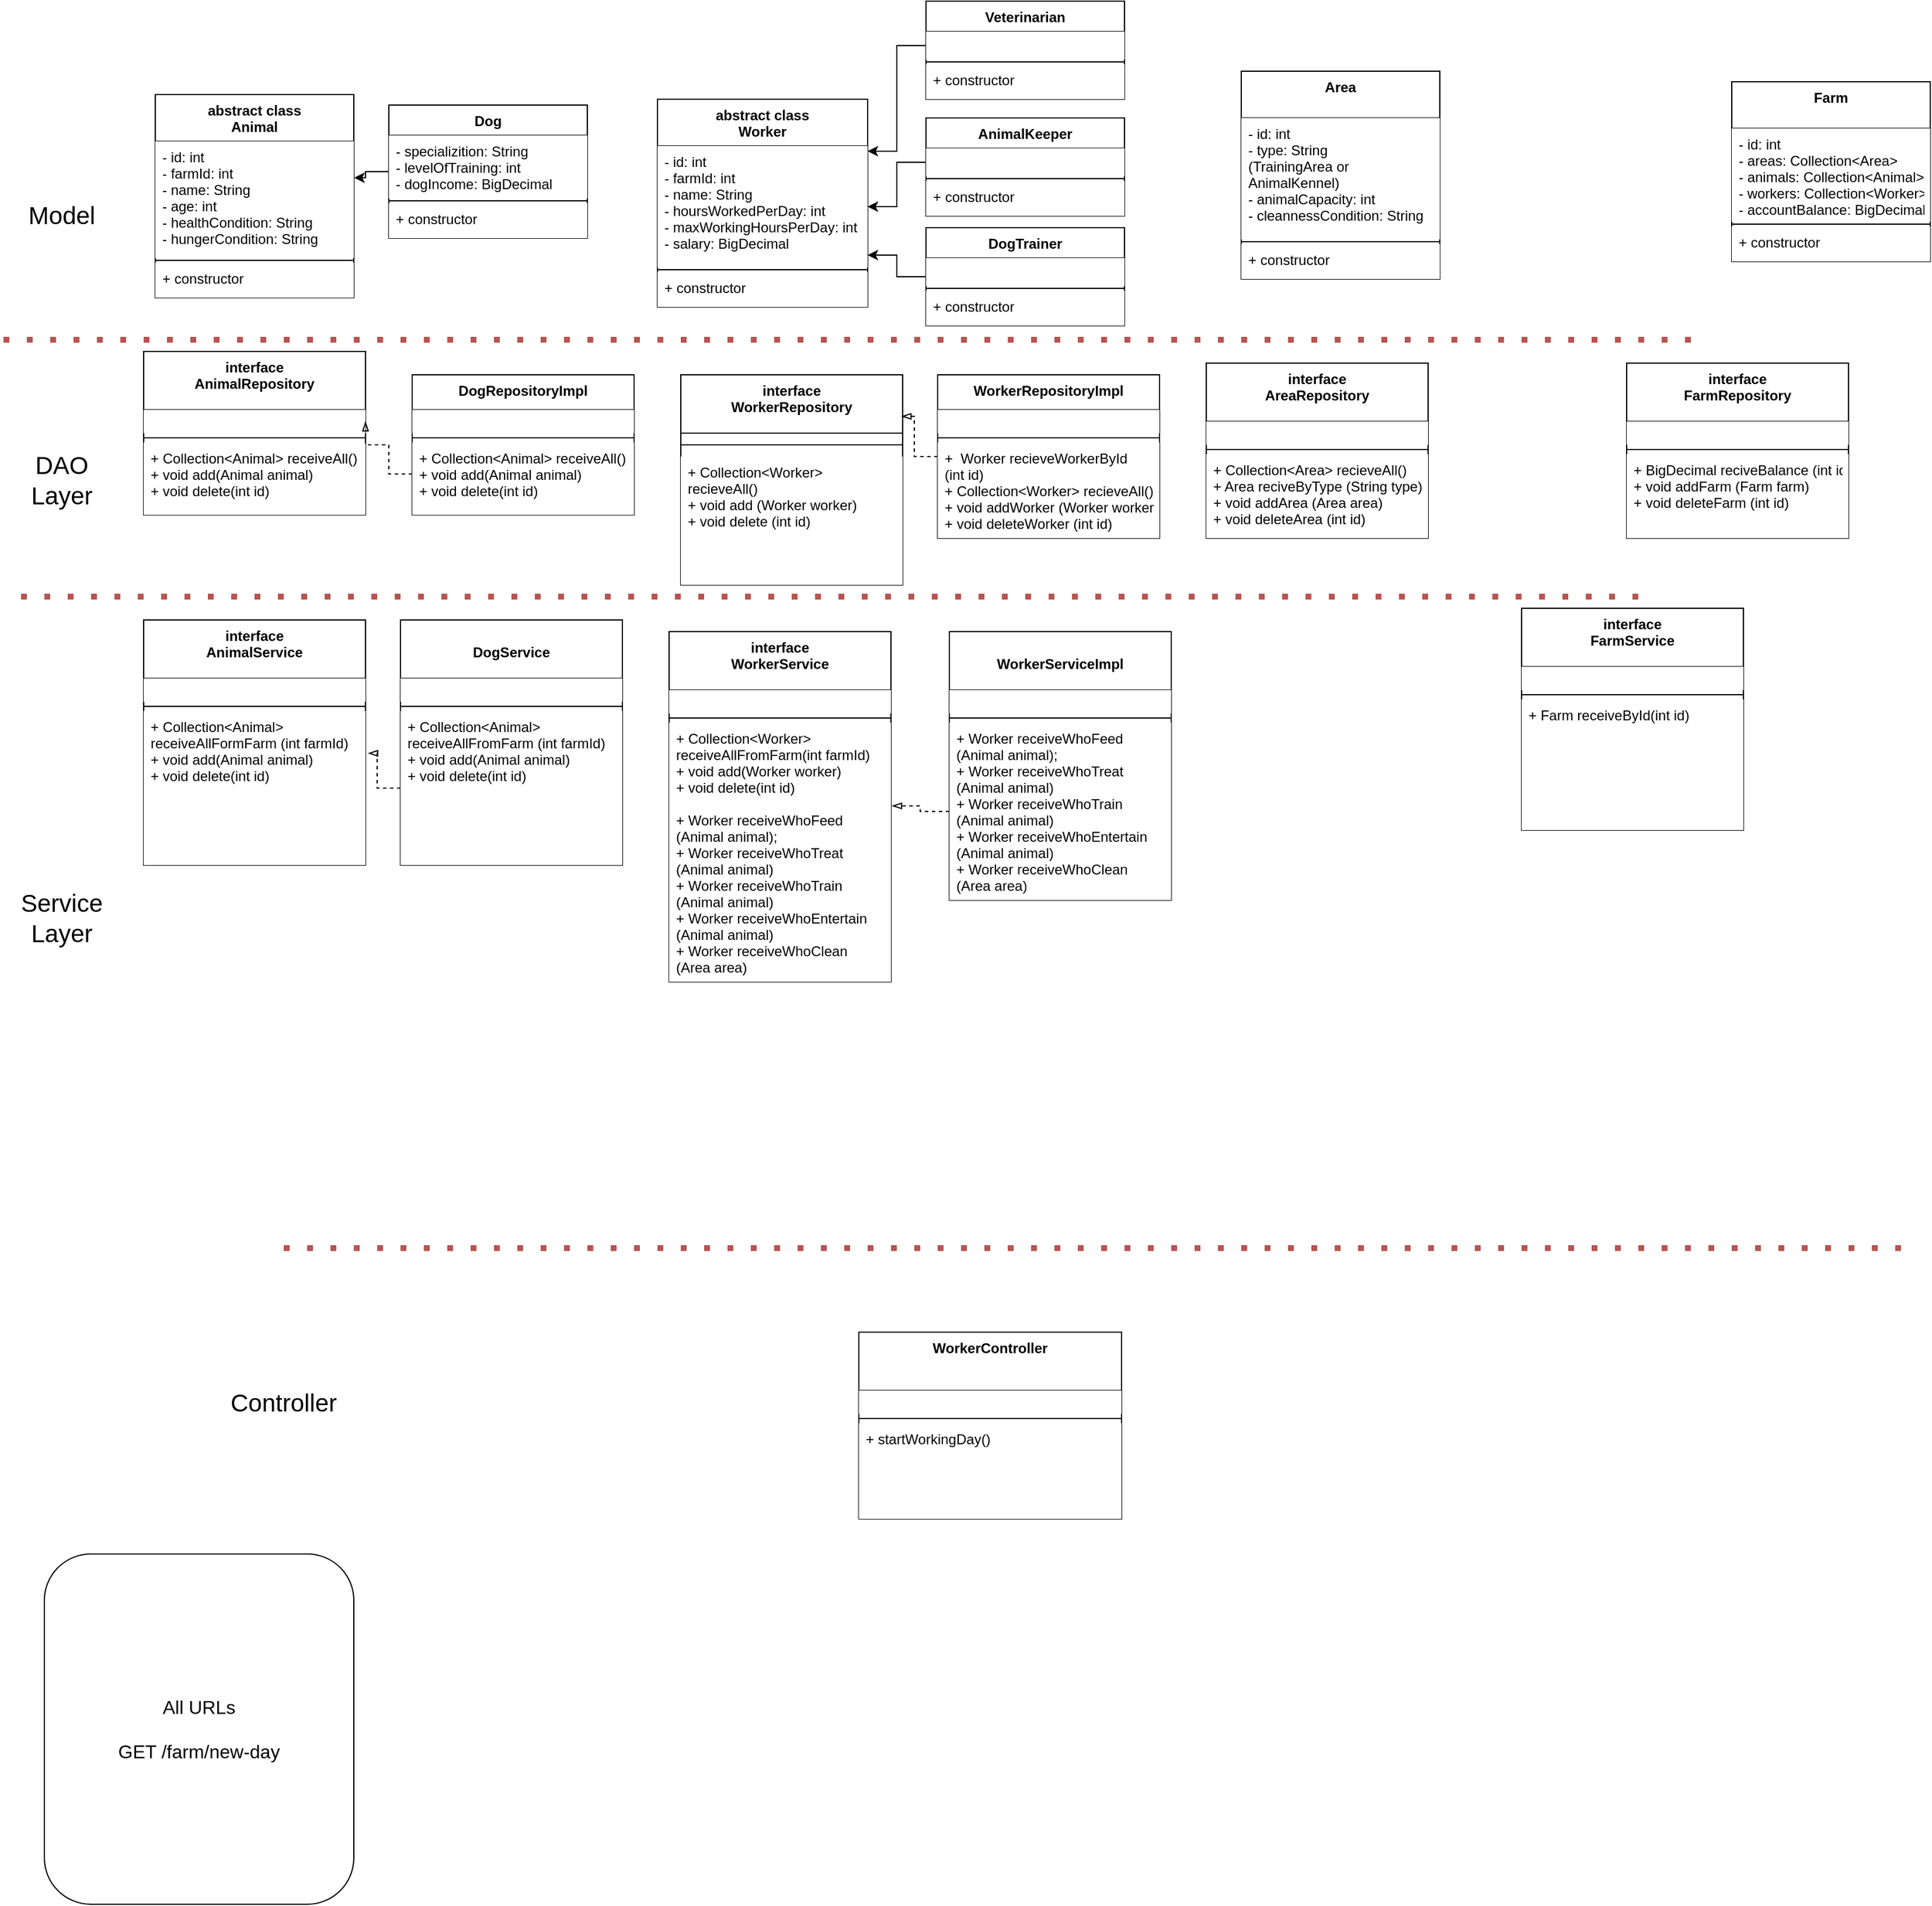 <mxfile version="14.0.1" type="github">
  <diagram id="qElNir9mSqBX0WAW5DR5" name="Page-1">
    <mxGraphModel dx="1741" dy="1557" grid="1" gridSize="10" guides="1" tooltips="1" connect="1" arrows="1" fold="1" page="1" pageScale="1" pageWidth="850" pageHeight="1100" math="0" shadow="0">
      <root>
        <mxCell id="0" />
        <mxCell id="1" parent="0" />
        <mxCell id="aLwHEmpXXD0iLYEQgi4S-109" style="edgeStyle=orthogonalEdgeStyle;rounded=0;orthogonalLoop=1;jettySize=auto;html=1;entryX=1.002;entryY=0.312;entryDx=0;entryDy=0;entryPerimeter=0;" edge="1" parent="1" source="aLwHEmpXXD0iLYEQgi4S-1" target="aLwHEmpXXD0iLYEQgi4S-30">
          <mxGeometry relative="1" as="geometry" />
        </mxCell>
        <mxCell id="aLwHEmpXXD0iLYEQgi4S-1" value="Dog" style="swimlane;fontStyle=1;align=center;verticalAlign=top;childLayout=stackLayout;horizontal=1;startSize=26;horizontalStack=0;resizeParent=1;resizeParentMax=0;resizeLast=0;collapsible=1;marginBottom=0;fillColor=#FFFFFF;" vertex="1" parent="1">
          <mxGeometry x="-510" y="-981" width="170" height="114" as="geometry" />
        </mxCell>
        <mxCell id="aLwHEmpXXD0iLYEQgi4S-2" value="- specializition: String&#xa;- levelOfTraining: int&#xa;- dogIncome: BigDecimal" style="text;strokeColor=none;align=left;verticalAlign=top;spacingLeft=4;spacingRight=4;overflow=hidden;rotatable=0;points=[[0,0.5],[1,0.5]];portConstraint=eastwest;fillColor=#ffffff;" vertex="1" parent="aLwHEmpXXD0iLYEQgi4S-1">
          <mxGeometry y="26" width="170" height="54" as="geometry" />
        </mxCell>
        <mxCell id="aLwHEmpXXD0iLYEQgi4S-3" value="" style="line;strokeWidth=1;fillColor=none;align=left;verticalAlign=middle;spacingTop=-1;spacingLeft=3;spacingRight=3;rotatable=0;labelPosition=right;points=[];portConstraint=eastwest;" vertex="1" parent="aLwHEmpXXD0iLYEQgi4S-1">
          <mxGeometry y="80" width="170" height="4" as="geometry" />
        </mxCell>
        <mxCell id="aLwHEmpXXD0iLYEQgi4S-4" value="+ constructor" style="text;strokeColor=none;align=left;verticalAlign=top;spacingLeft=4;spacingRight=4;overflow=hidden;rotatable=0;points=[[0,0.5],[1,0.5]];portConstraint=eastwest;fillColor=#ffffff;" vertex="1" parent="aLwHEmpXXD0iLYEQgi4S-1">
          <mxGeometry y="84" width="170" height="30" as="geometry" />
        </mxCell>
        <mxCell id="aLwHEmpXXD0iLYEQgi4S-5" value="AnimalKeeper" style="swimlane;fontStyle=1;align=center;verticalAlign=top;childLayout=stackLayout;horizontal=1;startSize=26;horizontalStack=0;resizeParent=1;resizeParentMax=0;resizeLast=0;collapsible=1;marginBottom=0;fillColor=#FFFFFF;" vertex="1" parent="1">
          <mxGeometry x="-50" y="-970" width="170" height="84" as="geometry" />
        </mxCell>
        <mxCell id="aLwHEmpXXD0iLYEQgi4S-6" value="" style="text;strokeColor=none;align=left;verticalAlign=top;spacingLeft=4;spacingRight=4;overflow=hidden;rotatable=0;points=[[0,0.5],[1,0.5]];portConstraint=eastwest;fillColor=#ffffff;" vertex="1" parent="aLwHEmpXXD0iLYEQgi4S-5">
          <mxGeometry y="26" width="170" height="24" as="geometry" />
        </mxCell>
        <mxCell id="aLwHEmpXXD0iLYEQgi4S-7" value="" style="line;strokeWidth=1;fillColor=none;align=left;verticalAlign=middle;spacingTop=-1;spacingLeft=3;spacingRight=3;rotatable=0;labelPosition=right;points=[];portConstraint=eastwest;" vertex="1" parent="aLwHEmpXXD0iLYEQgi4S-5">
          <mxGeometry y="50" width="170" height="4" as="geometry" />
        </mxCell>
        <mxCell id="aLwHEmpXXD0iLYEQgi4S-8" value="+ constructor" style="text;strokeColor=none;align=left;verticalAlign=top;spacingLeft=4;spacingRight=4;overflow=hidden;rotatable=0;points=[[0,0.5],[1,0.5]];portConstraint=eastwest;fillColor=#ffffff;" vertex="1" parent="aLwHEmpXXD0iLYEQgi4S-5">
          <mxGeometry y="54" width="170" height="30" as="geometry" />
        </mxCell>
        <mxCell id="aLwHEmpXXD0iLYEQgi4S-9" value="Veterinarian" style="swimlane;fontStyle=1;align=center;verticalAlign=top;childLayout=stackLayout;horizontal=1;startSize=26;horizontalStack=0;resizeParent=1;resizeParentMax=0;resizeLast=0;collapsible=1;marginBottom=0;fillColor=#FFFFFF;" vertex="1" parent="1">
          <mxGeometry x="-50" y="-1070" width="170" height="84" as="geometry" />
        </mxCell>
        <mxCell id="aLwHEmpXXD0iLYEQgi4S-10" value="" style="text;strokeColor=none;align=left;verticalAlign=top;spacingLeft=4;spacingRight=4;overflow=hidden;rotatable=0;points=[[0,0.5],[1,0.5]];portConstraint=eastwest;fillColor=#ffffff;" vertex="1" parent="aLwHEmpXXD0iLYEQgi4S-9">
          <mxGeometry y="26" width="170" height="24" as="geometry" />
        </mxCell>
        <mxCell id="aLwHEmpXXD0iLYEQgi4S-11" value="" style="line;strokeWidth=1;fillColor=none;align=left;verticalAlign=middle;spacingTop=-1;spacingLeft=3;spacingRight=3;rotatable=0;labelPosition=right;points=[];portConstraint=eastwest;" vertex="1" parent="aLwHEmpXXD0iLYEQgi4S-9">
          <mxGeometry y="50" width="170" height="4" as="geometry" />
        </mxCell>
        <mxCell id="aLwHEmpXXD0iLYEQgi4S-12" value="+ constructor" style="text;strokeColor=none;align=left;verticalAlign=top;spacingLeft=4;spacingRight=4;overflow=hidden;rotatable=0;points=[[0,0.5],[1,0.5]];portConstraint=eastwest;fillColor=#ffffff;" vertex="1" parent="aLwHEmpXXD0iLYEQgi4S-9">
          <mxGeometry y="54" width="170" height="30" as="geometry" />
        </mxCell>
        <mxCell id="aLwHEmpXXD0iLYEQgi4S-25" value="abstract class&#xa;Worker" style="swimlane;fontStyle=1;align=center;verticalAlign=top;childLayout=stackLayout;horizontal=1;startSize=40;horizontalStack=0;resizeParent=1;resizeParentMax=0;resizeLast=0;collapsible=1;marginBottom=0;fillColor=#FFFFFF;" vertex="1" parent="1">
          <mxGeometry x="-280" y="-986" width="180" height="178" as="geometry" />
        </mxCell>
        <mxCell id="aLwHEmpXXD0iLYEQgi4S-26" value="- id: int&#xa;- farmId: int&#xa;- name: String&#xa;- hoursWorkedPerDay: int&#xa;- maxWorkingHoursPerDay: int&#xa;- salary: BigDecimal" style="text;strokeColor=none;align=left;verticalAlign=top;spacingLeft=4;spacingRight=4;overflow=hidden;rotatable=0;points=[[0,0.5],[1,0.5]];portConstraint=eastwest;fillColor=#ffffff;" vertex="1" parent="aLwHEmpXXD0iLYEQgi4S-25">
          <mxGeometry y="40" width="180" height="104" as="geometry" />
        </mxCell>
        <mxCell id="aLwHEmpXXD0iLYEQgi4S-27" value="" style="line;strokeWidth=1;fillColor=none;align=left;verticalAlign=middle;spacingTop=-1;spacingLeft=3;spacingRight=3;rotatable=0;labelPosition=right;points=[];portConstraint=eastwest;" vertex="1" parent="aLwHEmpXXD0iLYEQgi4S-25">
          <mxGeometry y="144" width="180" height="4" as="geometry" />
        </mxCell>
        <mxCell id="aLwHEmpXXD0iLYEQgi4S-28" value="+ constructor" style="text;strokeColor=none;align=left;verticalAlign=top;spacingLeft=4;spacingRight=4;overflow=hidden;rotatable=0;points=[[0,0.5],[1,0.5]];portConstraint=eastwest;fillColor=#ffffff;" vertex="1" parent="aLwHEmpXXD0iLYEQgi4S-25">
          <mxGeometry y="148" width="180" height="30" as="geometry" />
        </mxCell>
        <mxCell id="aLwHEmpXXD0iLYEQgi4S-29" value="abstract class&#xa;Animal" style="swimlane;fontStyle=1;align=center;verticalAlign=top;childLayout=stackLayout;horizontal=1;startSize=40;horizontalStack=0;resizeParent=1;resizeParentMax=0;resizeLast=0;collapsible=1;marginBottom=0;fillColor=#FFFFFF;" vertex="1" parent="1">
          <mxGeometry x="-710" y="-990" width="170" height="174" as="geometry" />
        </mxCell>
        <mxCell id="aLwHEmpXXD0iLYEQgi4S-30" value="- id: int&#xa;- farmId: int&#xa;- name: String&#xa;- age: int&#xa;- healthCondition: String&#xa;- hungerCondition: String" style="text;strokeColor=none;align=left;verticalAlign=top;spacingLeft=4;spacingRight=4;overflow=hidden;rotatable=0;points=[[0,0.5],[1,0.5]];portConstraint=eastwest;fillColor=#ffffff;" vertex="1" parent="aLwHEmpXXD0iLYEQgi4S-29">
          <mxGeometry y="40" width="170" height="100" as="geometry" />
        </mxCell>
        <mxCell id="aLwHEmpXXD0iLYEQgi4S-31" value="" style="line;strokeWidth=1;fillColor=none;align=left;verticalAlign=middle;spacingTop=-1;spacingLeft=3;spacingRight=3;rotatable=0;labelPosition=right;points=[];portConstraint=eastwest;" vertex="1" parent="aLwHEmpXXD0iLYEQgi4S-29">
          <mxGeometry y="140" width="170" height="4" as="geometry" />
        </mxCell>
        <mxCell id="aLwHEmpXXD0iLYEQgi4S-32" value="+ constructor" style="text;strokeColor=none;align=left;verticalAlign=top;spacingLeft=4;spacingRight=4;overflow=hidden;rotatable=0;points=[[0,0.5],[1,0.5]];portConstraint=eastwest;fillColor=#ffffff;" vertex="1" parent="aLwHEmpXXD0iLYEQgi4S-29">
          <mxGeometry y="144" width="170" height="30" as="geometry" />
        </mxCell>
        <mxCell id="aLwHEmpXXD0iLYEQgi4S-34" value="Area" style="swimlane;fontStyle=1;align=center;verticalAlign=top;childLayout=stackLayout;horizontal=1;startSize=40;horizontalStack=0;resizeParent=1;resizeParentMax=0;resizeLast=0;collapsible=1;marginBottom=0;fillColor=#FFFFFF;" vertex="1" parent="1">
          <mxGeometry x="220" y="-1010" width="170" height="178" as="geometry" />
        </mxCell>
        <mxCell id="aLwHEmpXXD0iLYEQgi4S-35" value="- id: int&#xa;- type: String&#xa;(TrainingArea or &#xa;AnimalKennel)&#xa;- animalCapacity: int&#xa;- cleannessCondition: String&#xa;" style="text;strokeColor=none;align=left;verticalAlign=top;spacingLeft=4;spacingRight=4;overflow=hidden;rotatable=0;points=[[0,0.5],[1,0.5]];portConstraint=eastwest;fillColor=#ffffff;" vertex="1" parent="aLwHEmpXXD0iLYEQgi4S-34">
          <mxGeometry y="40" width="170" height="104" as="geometry" />
        </mxCell>
        <mxCell id="aLwHEmpXXD0iLYEQgi4S-36" value="" style="line;strokeWidth=1;fillColor=none;align=left;verticalAlign=middle;spacingTop=-1;spacingLeft=3;spacingRight=3;rotatable=0;labelPosition=right;points=[];portConstraint=eastwest;" vertex="1" parent="aLwHEmpXXD0iLYEQgi4S-34">
          <mxGeometry y="144" width="170" height="4" as="geometry" />
        </mxCell>
        <mxCell id="aLwHEmpXXD0iLYEQgi4S-37" value="+ constructor" style="text;strokeColor=none;align=left;verticalAlign=top;spacingLeft=4;spacingRight=4;overflow=hidden;rotatable=0;points=[[0,0.5],[1,0.5]];portConstraint=eastwest;fillColor=#ffffff;" vertex="1" parent="aLwHEmpXXD0iLYEQgi4S-34">
          <mxGeometry y="148" width="170" height="30" as="geometry" />
        </mxCell>
        <mxCell id="aLwHEmpXXD0iLYEQgi4S-38" value="" style="endArrow=none;dashed=1;html=1;dashPattern=1 3;strokeWidth=5;fillColor=#f8cecc;strokeColor=#b85450;" edge="1" parent="1">
          <mxGeometry width="50" height="50" relative="1" as="geometry">
            <mxPoint x="-840" y="-780" as="sourcePoint" />
            <mxPoint x="605" y="-780" as="targetPoint" />
          </mxGeometry>
        </mxCell>
        <mxCell id="aLwHEmpXXD0iLYEQgi4S-43" value="interface&#xa;AnimalRepository" style="swimlane;fontStyle=1;align=center;verticalAlign=top;childLayout=stackLayout;horizontal=1;startSize=50;horizontalStack=0;resizeParent=1;resizeParentMax=0;resizeLast=0;collapsible=1;marginBottom=0;fillColor=#FFFFFF;" vertex="1" parent="1">
          <mxGeometry x="-720" y="-770" width="190" height="140" as="geometry" />
        </mxCell>
        <mxCell id="aLwHEmpXXD0iLYEQgi4S-44" value="" style="text;strokeColor=none;align=left;verticalAlign=top;spacingLeft=4;spacingRight=4;overflow=hidden;rotatable=0;points=[[0,0.5],[1,0.5]];portConstraint=eastwest;fillColor=#ffffff;" vertex="1" parent="aLwHEmpXXD0iLYEQgi4S-43">
          <mxGeometry y="50" width="190" height="20" as="geometry" />
        </mxCell>
        <mxCell id="aLwHEmpXXD0iLYEQgi4S-45" value="" style="line;strokeWidth=1;fillColor=none;align=left;verticalAlign=middle;spacingTop=-1;spacingLeft=3;spacingRight=3;rotatable=0;labelPosition=right;points=[];portConstraint=eastwest;" vertex="1" parent="aLwHEmpXXD0iLYEQgi4S-43">
          <mxGeometry y="70" width="190" height="8" as="geometry" />
        </mxCell>
        <mxCell id="aLwHEmpXXD0iLYEQgi4S-46" value="+ Collection&lt;Animal&gt; receiveAll()&#xa;+ void add(Animal animal)&#xa;+ void delete(int id)" style="text;strokeColor=none;align=left;verticalAlign=top;spacingLeft=4;spacingRight=4;overflow=hidden;rotatable=0;points=[[0,0.5],[1,0.5]];portConstraint=eastwest;fillColor=#ffffff;" vertex="1" parent="aLwHEmpXXD0iLYEQgi4S-43">
          <mxGeometry y="78" width="190" height="62" as="geometry" />
        </mxCell>
        <mxCell id="aLwHEmpXXD0iLYEQgi4S-47" value="interface&#xa;WorkerRepository" style="swimlane;fontStyle=1;align=center;verticalAlign=top;childLayout=stackLayout;horizontal=1;startSize=50;horizontalStack=0;resizeParent=1;resizeParentMax=0;resizeLast=0;collapsible=1;marginBottom=0;fillColor=#FFFFFF;" vertex="1" parent="1">
          <mxGeometry x="-260" y="-750" width="190" height="180" as="geometry" />
        </mxCell>
        <mxCell id="aLwHEmpXXD0iLYEQgi4S-49" value="" style="line;strokeWidth=1;fillColor=none;align=left;verticalAlign=middle;spacingTop=-1;spacingLeft=3;spacingRight=3;rotatable=0;labelPosition=right;points=[];portConstraint=eastwest;" vertex="1" parent="aLwHEmpXXD0iLYEQgi4S-47">
          <mxGeometry y="50" width="190" height="20" as="geometry" />
        </mxCell>
        <mxCell id="aLwHEmpXXD0iLYEQgi4S-50" value="+ Collection&lt;Worker&gt; &#xa;recieveAll()&#xa;+ void add (Worker worker)&#xa;+ void delete (int id)" style="text;strokeColor=none;align=left;verticalAlign=top;spacingLeft=4;spacingRight=4;overflow=hidden;rotatable=0;points=[[0,0.5],[1,0.5]];portConstraint=eastwest;fillColor=#ffffff;" vertex="1" parent="aLwHEmpXXD0iLYEQgi4S-47">
          <mxGeometry y="70" width="190" height="110" as="geometry" />
        </mxCell>
        <mxCell id="aLwHEmpXXD0iLYEQgi4S-51" value="interface&#xa;AreaRepository" style="swimlane;fontStyle=1;align=center;verticalAlign=top;childLayout=stackLayout;horizontal=1;startSize=50;horizontalStack=0;resizeParent=1;resizeParentMax=0;resizeLast=0;collapsible=1;marginBottom=0;fillColor=#FFFFFF;" vertex="1" parent="1">
          <mxGeometry x="190" y="-760" width="190" height="150" as="geometry" />
        </mxCell>
        <mxCell id="aLwHEmpXXD0iLYEQgi4S-52" value="" style="text;strokeColor=none;align=left;verticalAlign=top;spacingLeft=4;spacingRight=4;overflow=hidden;rotatable=0;points=[[0,0.5],[1,0.5]];portConstraint=eastwest;fillColor=#ffffff;" vertex="1" parent="aLwHEmpXXD0iLYEQgi4S-51">
          <mxGeometry y="50" width="190" height="20" as="geometry" />
        </mxCell>
        <mxCell id="aLwHEmpXXD0iLYEQgi4S-53" value="" style="line;strokeWidth=1;fillColor=none;align=left;verticalAlign=middle;spacingTop=-1;spacingLeft=3;spacingRight=3;rotatable=0;labelPosition=right;points=[];portConstraint=eastwest;" vertex="1" parent="aLwHEmpXXD0iLYEQgi4S-51">
          <mxGeometry y="70" width="190" height="8" as="geometry" />
        </mxCell>
        <mxCell id="aLwHEmpXXD0iLYEQgi4S-54" value="+ Collection&lt;Area&gt; recieveAll()&#xa;+ Area reciveByType (String type)&#xa;+ void addArea (Area area)&#xa;+ void deleteArea (int id)" style="text;strokeColor=none;align=left;verticalAlign=top;spacingLeft=4;spacingRight=4;overflow=hidden;rotatable=0;points=[[0,0.5],[1,0.5]];portConstraint=eastwest;fillColor=#ffffff;" vertex="1" parent="aLwHEmpXXD0iLYEQgi4S-51">
          <mxGeometry y="78" width="190" height="72" as="geometry" />
        </mxCell>
        <mxCell id="aLwHEmpXXD0iLYEQgi4S-114" style="edgeStyle=orthogonalEdgeStyle;rounded=0;orthogonalLoop=1;jettySize=auto;html=1;entryX=1;entryY=0.5;entryDx=0;entryDy=0;dashed=1;endArrow=blockThin;endFill=0;" edge="1" parent="1" source="aLwHEmpXXD0iLYEQgi4S-55" target="aLwHEmpXXD0iLYEQgi4S-44">
          <mxGeometry relative="1" as="geometry">
            <Array as="points">
              <mxPoint x="-510" y="-665" />
              <mxPoint x="-510" y="-690" />
            </Array>
          </mxGeometry>
        </mxCell>
        <mxCell id="aLwHEmpXXD0iLYEQgi4S-55" value="DogRepositoryImpl" style="swimlane;fontStyle=1;align=center;verticalAlign=top;childLayout=stackLayout;horizontal=1;startSize=30;horizontalStack=0;resizeParent=1;resizeParentMax=0;resizeLast=0;collapsible=1;marginBottom=0;fillColor=#FFFFFF;" vertex="1" parent="1">
          <mxGeometry x="-490" y="-750" width="190" height="120" as="geometry" />
        </mxCell>
        <mxCell id="aLwHEmpXXD0iLYEQgi4S-56" value="" style="text;strokeColor=none;align=left;verticalAlign=top;spacingLeft=4;spacingRight=4;overflow=hidden;rotatable=0;points=[[0,0.5],[1,0.5]];portConstraint=eastwest;fillColor=#ffffff;" vertex="1" parent="aLwHEmpXXD0iLYEQgi4S-55">
          <mxGeometry y="30" width="190" height="10" as="geometry" />
        </mxCell>
        <mxCell id="aLwHEmpXXD0iLYEQgi4S-48" value="" style="text;strokeColor=none;align=left;verticalAlign=top;spacingLeft=4;spacingRight=4;overflow=hidden;rotatable=0;points=[[0,0.5],[1,0.5]];portConstraint=eastwest;fillColor=#ffffff;" vertex="1" parent="aLwHEmpXXD0iLYEQgi4S-55">
          <mxGeometry y="40" width="190" height="10" as="geometry" />
        </mxCell>
        <mxCell id="aLwHEmpXXD0iLYEQgi4S-57" value="" style="line;strokeWidth=1;fillColor=none;align=left;verticalAlign=middle;spacingTop=-1;spacingLeft=3;spacingRight=3;rotatable=0;labelPosition=right;points=[];portConstraint=eastwest;" vertex="1" parent="aLwHEmpXXD0iLYEQgi4S-55">
          <mxGeometry y="50" width="190" height="8" as="geometry" />
        </mxCell>
        <mxCell id="aLwHEmpXXD0iLYEQgi4S-58" value="+ Collection&lt;Animal&gt; receiveAll()&#xa;+ void add(Animal animal)&#xa;+ void delete(int id)" style="text;strokeColor=none;align=left;verticalAlign=top;spacingLeft=4;spacingRight=4;overflow=hidden;rotatable=0;points=[[0,0.5],[1,0.5]];portConstraint=eastwest;fillColor=#ffffff;" vertex="1" parent="aLwHEmpXXD0iLYEQgi4S-55">
          <mxGeometry y="58" width="190" height="62" as="geometry" />
        </mxCell>
        <mxCell id="aLwHEmpXXD0iLYEQgi4S-59" value="" style="endArrow=none;dashed=1;html=1;dashPattern=1 3;strokeWidth=5;fillColor=#f8cecc;strokeColor=#b85450;" edge="1" parent="1">
          <mxGeometry width="50" height="50" relative="1" as="geometry">
            <mxPoint x="-825.0" y="-560" as="sourcePoint" />
            <mxPoint x="575" y="-560" as="targetPoint" />
          </mxGeometry>
        </mxCell>
        <mxCell id="aLwHEmpXXD0iLYEQgi4S-60" value="&lt;span style=&quot;font-size: 21px&quot;&gt;Model&lt;/span&gt;" style="text;html=1;strokeColor=none;fillColor=none;align=center;verticalAlign=middle;whiteSpace=wrap;rounded=0;strokeWidth=1;" vertex="1" parent="1">
          <mxGeometry x="-840" y="-927" width="100" height="80" as="geometry" />
        </mxCell>
        <mxCell id="aLwHEmpXXD0iLYEQgi4S-61" value="&lt;font style=&quot;font-size: 21px&quot;&gt;DAO Layer&lt;/font&gt;" style="text;html=1;strokeColor=none;fillColor=none;align=center;verticalAlign=middle;whiteSpace=wrap;rounded=0;strokeWidth=1;" vertex="1" parent="1">
          <mxGeometry x="-840" y="-700" width="100" height="80" as="geometry" />
        </mxCell>
        <mxCell id="aLwHEmpXXD0iLYEQgi4S-62" value="&lt;font style=&quot;font-size: 21px&quot;&gt;Service Layer&lt;/font&gt;" style="text;html=1;strokeColor=none;fillColor=none;align=center;verticalAlign=middle;whiteSpace=wrap;rounded=0;strokeWidth=1;" vertex="1" parent="1">
          <mxGeometry x="-840" y="-325" width="100" height="80" as="geometry" />
        </mxCell>
        <mxCell id="aLwHEmpXXD0iLYEQgi4S-75" value="interface&#xa;WorkerService" style="swimlane;fontStyle=1;align=center;verticalAlign=top;childLayout=stackLayout;horizontal=1;startSize=50;horizontalStack=0;resizeParent=1;resizeParentMax=0;resizeLast=0;collapsible=1;marginBottom=0;fillColor=#FFFFFF;" vertex="1" parent="1">
          <mxGeometry x="-270" y="-530" width="190" height="300" as="geometry" />
        </mxCell>
        <mxCell id="aLwHEmpXXD0iLYEQgi4S-76" value="" style="text;strokeColor=none;align=left;verticalAlign=top;spacingLeft=4;spacingRight=4;overflow=hidden;rotatable=0;points=[[0,0.5],[1,0.5]];portConstraint=eastwest;fillColor=#ffffff;" vertex="1" parent="aLwHEmpXXD0iLYEQgi4S-75">
          <mxGeometry y="50" width="190" height="20" as="geometry" />
        </mxCell>
        <mxCell id="aLwHEmpXXD0iLYEQgi4S-77" value="" style="line;strokeWidth=1;fillColor=none;align=left;verticalAlign=middle;spacingTop=-1;spacingLeft=3;spacingRight=3;rotatable=0;labelPosition=right;points=[];portConstraint=eastwest;" vertex="1" parent="aLwHEmpXXD0iLYEQgi4S-75">
          <mxGeometry y="70" width="190" height="8" as="geometry" />
        </mxCell>
        <mxCell id="aLwHEmpXXD0iLYEQgi4S-78" value="+ Collection&lt;Worker&gt; &#xa;receiveAllFromFarm(int farmId)&#xa;+ void add(Worker worker)&#xa;+ void delete(int id)&#xa;&#xa;+ Worker receiveWhoFeed&#xa;(Animal animal);&#xa;+ Worker receiveWhoTreat &#xa;(Animal animal)&#xa;+ Worker receiveWhoTrain&#xa;(Animal animal)&#xa;+ Worker receiveWhoEntertain &#xa;(Animal animal)&#xa;+ Worker receiveWhoClean&#xa;(Area area)&#xa;" style="text;strokeColor=none;align=left;verticalAlign=top;spacingLeft=4;spacingRight=4;overflow=hidden;rotatable=0;points=[[0,0.5],[1,0.5]];portConstraint=eastwest;fillColor=#ffffff;" vertex="1" parent="aLwHEmpXXD0iLYEQgi4S-75">
          <mxGeometry y="78" width="190" height="222" as="geometry" />
        </mxCell>
        <mxCell id="aLwHEmpXXD0iLYEQgi4S-113" style="edgeStyle=orthogonalEdgeStyle;rounded=0;orthogonalLoop=1;jettySize=auto;html=1;exitX=0;exitY=0.5;exitDx=0;exitDy=0;entryX=1;entryY=0.75;entryDx=0;entryDy=0;" edge="1" parent="1" source="aLwHEmpXXD0iLYEQgi4S-83" target="aLwHEmpXXD0iLYEQgi4S-25">
          <mxGeometry relative="1" as="geometry" />
        </mxCell>
        <mxCell id="aLwHEmpXXD0iLYEQgi4S-83" value="DogTrainer" style="swimlane;fontStyle=1;align=center;verticalAlign=top;childLayout=stackLayout;horizontal=1;startSize=26;horizontalStack=0;resizeParent=1;resizeParentMax=0;resizeLast=0;collapsible=1;marginBottom=0;fillColor=#FFFFFF;" vertex="1" parent="1">
          <mxGeometry x="-50" y="-876" width="170" height="84" as="geometry" />
        </mxCell>
        <mxCell id="aLwHEmpXXD0iLYEQgi4S-84" value="" style="text;strokeColor=none;align=left;verticalAlign=top;spacingLeft=4;spacingRight=4;overflow=hidden;rotatable=0;points=[[0,0.5],[1,0.5]];portConstraint=eastwest;fillColor=#ffffff;" vertex="1" parent="aLwHEmpXXD0iLYEQgi4S-83">
          <mxGeometry y="26" width="170" height="24" as="geometry" />
        </mxCell>
        <mxCell id="aLwHEmpXXD0iLYEQgi4S-85" value="" style="line;strokeWidth=1;fillColor=none;align=left;verticalAlign=middle;spacingTop=-1;spacingLeft=3;spacingRight=3;rotatable=0;labelPosition=right;points=[];portConstraint=eastwest;" vertex="1" parent="aLwHEmpXXD0iLYEQgi4S-83">
          <mxGeometry y="50" width="170" height="4" as="geometry" />
        </mxCell>
        <mxCell id="aLwHEmpXXD0iLYEQgi4S-86" value="+ constructor" style="text;strokeColor=none;align=left;verticalAlign=top;spacingLeft=4;spacingRight=4;overflow=hidden;rotatable=0;points=[[0,0.5],[1,0.5]];portConstraint=eastwest;fillColor=#ffffff;" vertex="1" parent="aLwHEmpXXD0iLYEQgi4S-83">
          <mxGeometry y="54" width="170" height="30" as="geometry" />
        </mxCell>
        <mxCell id="aLwHEmpXXD0iLYEQgi4S-116" style="edgeStyle=orthogonalEdgeStyle;rounded=0;orthogonalLoop=1;jettySize=auto;html=1;exitX=0;exitY=0.5;exitDx=0;exitDy=0;entryX=0.995;entryY=0.198;entryDx=0;entryDy=0;entryPerimeter=0;dashed=1;endArrow=blockThin;endFill=0;" edge="1" parent="1" source="aLwHEmpXXD0iLYEQgi4S-99" target="aLwHEmpXXD0iLYEQgi4S-47">
          <mxGeometry relative="1" as="geometry" />
        </mxCell>
        <mxCell id="aLwHEmpXXD0iLYEQgi4S-99" value="WorkerRepositoryImpl" style="swimlane;fontStyle=1;align=center;verticalAlign=top;childLayout=stackLayout;horizontal=1;startSize=30;horizontalStack=0;resizeParent=1;resizeParentMax=0;resizeLast=0;collapsible=1;marginBottom=0;fillColor=#FFFFFF;" vertex="1" parent="1">
          <mxGeometry x="-40" y="-750" width="190" height="140" as="geometry" />
        </mxCell>
        <mxCell id="aLwHEmpXXD0iLYEQgi4S-100" value="" style="text;strokeColor=none;align=left;verticalAlign=top;spacingLeft=4;spacingRight=4;overflow=hidden;rotatable=0;points=[[0,0.5],[1,0.5]];portConstraint=eastwest;fillColor=#ffffff;" vertex="1" parent="aLwHEmpXXD0iLYEQgi4S-99">
          <mxGeometry y="30" width="190" height="20" as="geometry" />
        </mxCell>
        <mxCell id="aLwHEmpXXD0iLYEQgi4S-101" value="" style="line;strokeWidth=1;fillColor=none;align=left;verticalAlign=middle;spacingTop=-1;spacingLeft=3;spacingRight=3;rotatable=0;labelPosition=right;points=[];portConstraint=eastwest;" vertex="1" parent="aLwHEmpXXD0iLYEQgi4S-99">
          <mxGeometry y="50" width="190" height="8" as="geometry" />
        </mxCell>
        <mxCell id="aLwHEmpXXD0iLYEQgi4S-102" value="+  Worker recieveWorkerById &#xa;(int id)&#xa;+ Collection&lt;Worker&gt; recieveAll()&#xa;+ void addWorker (Worker worker)&#xa;+ void deleteWorker (int id)" style="text;strokeColor=none;align=left;verticalAlign=top;spacingLeft=4;spacingRight=4;overflow=hidden;rotatable=0;points=[[0,0.5],[1,0.5]];portConstraint=eastwest;fillColor=#ffffff;" vertex="1" parent="aLwHEmpXXD0iLYEQgi4S-99">
          <mxGeometry y="58" width="190" height="82" as="geometry" />
        </mxCell>
        <mxCell id="aLwHEmpXXD0iLYEQgi4S-111" style="edgeStyle=orthogonalEdgeStyle;rounded=0;orthogonalLoop=1;jettySize=auto;html=1;entryX=1;entryY=0.25;entryDx=0;entryDy=0;" edge="1" parent="1" source="aLwHEmpXXD0iLYEQgi4S-10" target="aLwHEmpXXD0iLYEQgi4S-25">
          <mxGeometry relative="1" as="geometry" />
        </mxCell>
        <mxCell id="aLwHEmpXXD0iLYEQgi4S-112" style="edgeStyle=orthogonalEdgeStyle;rounded=0;orthogonalLoop=1;jettySize=auto;html=1;exitX=0;exitY=0.5;exitDx=0;exitDy=0;entryX=1;entryY=0.5;entryDx=0;entryDy=0;" edge="1" parent="1" source="aLwHEmpXXD0iLYEQgi4S-6" target="aLwHEmpXXD0iLYEQgi4S-26">
          <mxGeometry relative="1" as="geometry" />
        </mxCell>
        <mxCell id="aLwHEmpXXD0iLYEQgi4S-124" value="WorkerController" style="swimlane;fontStyle=1;align=center;verticalAlign=top;childLayout=stackLayout;horizontal=1;startSize=50;horizontalStack=0;resizeParent=1;resizeParentMax=0;resizeLast=0;collapsible=1;marginBottom=0;fillColor=#FFFFFF;" vertex="1" parent="1">
          <mxGeometry x="-107.5" y="70" width="225" height="160" as="geometry" />
        </mxCell>
        <mxCell id="aLwHEmpXXD0iLYEQgi4S-125" value="" style="text;strokeColor=none;align=left;verticalAlign=top;spacingLeft=4;spacingRight=4;overflow=hidden;rotatable=0;points=[[0,0.5],[1,0.5]];portConstraint=eastwest;fillColor=#ffffff;" vertex="1" parent="aLwHEmpXXD0iLYEQgi4S-124">
          <mxGeometry y="50" width="225" height="20" as="geometry" />
        </mxCell>
        <mxCell id="aLwHEmpXXD0iLYEQgi4S-126" value="" style="line;strokeWidth=1;fillColor=none;align=left;verticalAlign=middle;spacingTop=-1;spacingLeft=3;spacingRight=3;rotatable=0;labelPosition=right;points=[];portConstraint=eastwest;" vertex="1" parent="aLwHEmpXXD0iLYEQgi4S-124">
          <mxGeometry y="70" width="225" height="8" as="geometry" />
        </mxCell>
        <mxCell id="aLwHEmpXXD0iLYEQgi4S-127" value="+ startWorkingDay()" style="text;strokeColor=none;align=left;verticalAlign=top;spacingLeft=4;spacingRight=4;overflow=hidden;rotatable=0;points=[[0,0.5],[1,0.5]];portConstraint=eastwest;fillColor=#ffffff;" vertex="1" parent="aLwHEmpXXD0iLYEQgi4S-124">
          <mxGeometry y="78" width="225" height="82" as="geometry" />
        </mxCell>
        <mxCell id="aLwHEmpXXD0iLYEQgi4S-128" value="" style="endArrow=none;dashed=1;html=1;dashPattern=1 3;strokeWidth=5;fillColor=#f8cecc;strokeColor=#b85450;" edge="1" parent="1">
          <mxGeometry width="50" height="50" relative="1" as="geometry">
            <mxPoint x="-600" y="-2" as="sourcePoint" />
            <mxPoint x="800" y="-2" as="targetPoint" />
          </mxGeometry>
        </mxCell>
        <mxCell id="aLwHEmpXXD0iLYEQgi4S-129" value="&lt;span style=&quot;font-size: 21px&quot;&gt;Controller&lt;/span&gt;" style="text;html=1;strokeColor=none;fillColor=none;align=center;verticalAlign=middle;whiteSpace=wrap;rounded=0;strokeWidth=1;" vertex="1" parent="1">
          <mxGeometry x="-650" y="90" width="100" height="80" as="geometry" />
        </mxCell>
        <mxCell id="aLwHEmpXXD0iLYEQgi4S-130" value="Farm" style="swimlane;fontStyle=1;align=center;verticalAlign=top;childLayout=stackLayout;horizontal=1;startSize=40;horizontalStack=0;resizeParent=1;resizeParentMax=0;resizeLast=0;collapsible=1;marginBottom=0;fillColor=#FFFFFF;" vertex="1" parent="1">
          <mxGeometry x="640" y="-1001" width="170" height="154" as="geometry" />
        </mxCell>
        <mxCell id="aLwHEmpXXD0iLYEQgi4S-131" value="- id: int&#xa;- areas: Collection&lt;Area&gt;&#xa;- animals: Collection&lt;Animal&gt;&#xa;- workers: Collection&lt;Worker&gt;&#xa;- accountBalance: BigDecimal" style="text;strokeColor=none;align=left;verticalAlign=top;spacingLeft=4;spacingRight=4;overflow=hidden;rotatable=0;points=[[0,0.5],[1,0.5]];portConstraint=eastwest;fillColor=#ffffff;" vertex="1" parent="aLwHEmpXXD0iLYEQgi4S-130">
          <mxGeometry y="40" width="170" height="80" as="geometry" />
        </mxCell>
        <mxCell id="aLwHEmpXXD0iLYEQgi4S-132" value="" style="line;strokeWidth=1;fillColor=none;align=left;verticalAlign=middle;spacingTop=-1;spacingLeft=3;spacingRight=3;rotatable=0;labelPosition=right;points=[];portConstraint=eastwest;" vertex="1" parent="aLwHEmpXXD0iLYEQgi4S-130">
          <mxGeometry y="120" width="170" height="4" as="geometry" />
        </mxCell>
        <mxCell id="aLwHEmpXXD0iLYEQgi4S-133" value="+ constructor" style="text;strokeColor=none;align=left;verticalAlign=top;spacingLeft=4;spacingRight=4;overflow=hidden;rotatable=0;points=[[0,0.5],[1,0.5]];portConstraint=eastwest;fillColor=#ffffff;" vertex="1" parent="aLwHEmpXXD0iLYEQgi4S-130">
          <mxGeometry y="124" width="170" height="30" as="geometry" />
        </mxCell>
        <mxCell id="aLwHEmpXXD0iLYEQgi4S-192" value="interface&#xa;FarmRepository" style="swimlane;fontStyle=1;align=center;verticalAlign=top;childLayout=stackLayout;horizontal=1;startSize=50;horizontalStack=0;resizeParent=1;resizeParentMax=0;resizeLast=0;collapsible=1;marginBottom=0;fillColor=#FFFFFF;" vertex="1" parent="1">
          <mxGeometry x="550" y="-760" width="190" height="150" as="geometry" />
        </mxCell>
        <mxCell id="aLwHEmpXXD0iLYEQgi4S-193" value="" style="text;strokeColor=none;align=left;verticalAlign=top;spacingLeft=4;spacingRight=4;overflow=hidden;rotatable=0;points=[[0,0.5],[1,0.5]];portConstraint=eastwest;fillColor=#ffffff;" vertex="1" parent="aLwHEmpXXD0iLYEQgi4S-192">
          <mxGeometry y="50" width="190" height="20" as="geometry" />
        </mxCell>
        <mxCell id="aLwHEmpXXD0iLYEQgi4S-194" value="" style="line;strokeWidth=1;fillColor=none;align=left;verticalAlign=middle;spacingTop=-1;spacingLeft=3;spacingRight=3;rotatable=0;labelPosition=right;points=[];portConstraint=eastwest;" vertex="1" parent="aLwHEmpXXD0iLYEQgi4S-192">
          <mxGeometry y="70" width="190" height="8" as="geometry" />
        </mxCell>
        <mxCell id="aLwHEmpXXD0iLYEQgi4S-195" value="+ BigDecimal reciveBalance (int id)&#xa;+ void addFarm (Farm farm)&#xa;+ void deleteFarm (int id)" style="text;strokeColor=none;align=left;verticalAlign=top;spacingLeft=4;spacingRight=4;overflow=hidden;rotatable=0;points=[[0,0.5],[1,0.5]];portConstraint=eastwest;fillColor=#ffffff;" vertex="1" parent="aLwHEmpXXD0iLYEQgi4S-192">
          <mxGeometry y="78" width="190" height="72" as="geometry" />
        </mxCell>
        <mxCell id="aLwHEmpXXD0iLYEQgi4S-196" value="interface&#xa;FarmService" style="swimlane;fontStyle=1;align=center;verticalAlign=top;childLayout=stackLayout;horizontal=1;startSize=50;horizontalStack=0;resizeParent=1;resizeParentMax=0;resizeLast=0;collapsible=1;marginBottom=0;fillColor=#FFFFFF;" vertex="1" parent="1">
          <mxGeometry x="460" y="-550" width="190" height="190" as="geometry" />
        </mxCell>
        <mxCell id="aLwHEmpXXD0iLYEQgi4S-197" value="" style="text;strokeColor=none;align=left;verticalAlign=top;spacingLeft=4;spacingRight=4;overflow=hidden;rotatable=0;points=[[0,0.5],[1,0.5]];portConstraint=eastwest;fillColor=#ffffff;" vertex="1" parent="aLwHEmpXXD0iLYEQgi4S-196">
          <mxGeometry y="50" width="190" height="20" as="geometry" />
        </mxCell>
        <mxCell id="aLwHEmpXXD0iLYEQgi4S-198" value="" style="line;strokeWidth=1;fillColor=none;align=left;verticalAlign=middle;spacingTop=-1;spacingLeft=3;spacingRight=3;rotatable=0;labelPosition=right;points=[];portConstraint=eastwest;" vertex="1" parent="aLwHEmpXXD0iLYEQgi4S-196">
          <mxGeometry y="70" width="190" height="8" as="geometry" />
        </mxCell>
        <mxCell id="aLwHEmpXXD0iLYEQgi4S-199" value="+ Farm receiveById(int id)" style="text;strokeColor=none;align=left;verticalAlign=top;spacingLeft=4;spacingRight=4;overflow=hidden;rotatable=0;points=[[0,0.5],[1,0.5]];portConstraint=eastwest;fillColor=#ffffff;" vertex="1" parent="aLwHEmpXXD0iLYEQgi4S-196">
          <mxGeometry y="78" width="190" height="112" as="geometry" />
        </mxCell>
        <mxCell id="aLwHEmpXXD0iLYEQgi4S-200" value="interface&#xa;AnimalService" style="swimlane;fontStyle=1;align=center;verticalAlign=top;childLayout=stackLayout;horizontal=1;startSize=50;horizontalStack=0;resizeParent=1;resizeParentMax=0;resizeLast=0;collapsible=1;marginBottom=0;fillColor=#FFFFFF;" vertex="1" parent="1">
          <mxGeometry x="-720" y="-540" width="190" height="210" as="geometry" />
        </mxCell>
        <mxCell id="aLwHEmpXXD0iLYEQgi4S-201" value="" style="text;strokeColor=none;align=left;verticalAlign=top;spacingLeft=4;spacingRight=4;overflow=hidden;rotatable=0;points=[[0,0.5],[1,0.5]];portConstraint=eastwest;fillColor=#ffffff;" vertex="1" parent="aLwHEmpXXD0iLYEQgi4S-200">
          <mxGeometry y="50" width="190" height="20" as="geometry" />
        </mxCell>
        <mxCell id="aLwHEmpXXD0iLYEQgi4S-202" value="" style="line;strokeWidth=1;fillColor=none;align=left;verticalAlign=middle;spacingTop=-1;spacingLeft=3;spacingRight=3;rotatable=0;labelPosition=right;points=[];portConstraint=eastwest;" vertex="1" parent="aLwHEmpXXD0iLYEQgi4S-200">
          <mxGeometry y="70" width="190" height="8" as="geometry" />
        </mxCell>
        <mxCell id="aLwHEmpXXD0iLYEQgi4S-203" value="+ Collection&lt;Animal&gt; &#xa;receiveAllFormFarm (int farmId)&#xa;+ void add(Animal animal)&#xa;+ void delete(int id)" style="text;strokeColor=none;align=left;verticalAlign=top;spacingLeft=4;spacingRight=4;overflow=hidden;rotatable=0;points=[[0,0.5],[1,0.5]];portConstraint=eastwest;fillColor=#ffffff;" vertex="1" parent="aLwHEmpXXD0iLYEQgi4S-200">
          <mxGeometry y="78" width="190" height="132" as="geometry" />
        </mxCell>
        <mxCell id="aLwHEmpXXD0iLYEQgi4S-204" value="&lt;font style=&quot;font-size: 16px&quot;&gt;All URLs&lt;br&gt;&lt;br&gt;GET /farm/new-day&lt;br&gt;&lt;/font&gt;" style="rounded=1;whiteSpace=wrap;html=1;fillColor=#ffffff;" vertex="1" parent="1">
          <mxGeometry x="-805" y="260" width="265" height="300" as="geometry" />
        </mxCell>
        <mxCell id="aLwHEmpXXD0iLYEQgi4S-205" value="&#xa;DogService" style="swimlane;fontStyle=1;align=center;verticalAlign=top;childLayout=stackLayout;horizontal=1;startSize=50;horizontalStack=0;resizeParent=1;resizeParentMax=0;resizeLast=0;collapsible=1;marginBottom=0;fillColor=#FFFFFF;" vertex="1" parent="1">
          <mxGeometry x="-500" y="-540" width="190" height="210" as="geometry" />
        </mxCell>
        <mxCell id="aLwHEmpXXD0iLYEQgi4S-206" value="" style="text;strokeColor=none;align=left;verticalAlign=top;spacingLeft=4;spacingRight=4;overflow=hidden;rotatable=0;points=[[0,0.5],[1,0.5]];portConstraint=eastwest;fillColor=#ffffff;" vertex="1" parent="aLwHEmpXXD0iLYEQgi4S-205">
          <mxGeometry y="50" width="190" height="20" as="geometry" />
        </mxCell>
        <mxCell id="aLwHEmpXXD0iLYEQgi4S-207" value="" style="line;strokeWidth=1;fillColor=none;align=left;verticalAlign=middle;spacingTop=-1;spacingLeft=3;spacingRight=3;rotatable=0;labelPosition=right;points=[];portConstraint=eastwest;" vertex="1" parent="aLwHEmpXXD0iLYEQgi4S-205">
          <mxGeometry y="70" width="190" height="8" as="geometry" />
        </mxCell>
        <mxCell id="aLwHEmpXXD0iLYEQgi4S-208" value="+ Collection&lt;Animal&gt; &#xa;receiveAllFromFarm (int farmId)&#xa;+ void add(Animal animal)&#xa;+ void delete(int id)" style="text;strokeColor=none;align=left;verticalAlign=top;spacingLeft=4;spacingRight=4;overflow=hidden;rotatable=0;points=[[0,0.5],[1,0.5]];portConstraint=eastwest;fillColor=#ffffff;" vertex="1" parent="aLwHEmpXXD0iLYEQgi4S-205">
          <mxGeometry y="78" width="190" height="132" as="geometry" />
        </mxCell>
        <mxCell id="aLwHEmpXXD0iLYEQgi4S-209" style="edgeStyle=orthogonalEdgeStyle;rounded=0;orthogonalLoop=1;jettySize=auto;html=1;entryX=1.012;entryY=0.274;entryDx=0;entryDy=0;entryPerimeter=0;endArrow=blockThin;endFill=0;dashed=1;" edge="1" parent="1" source="aLwHEmpXXD0iLYEQgi4S-208" target="aLwHEmpXXD0iLYEQgi4S-203">
          <mxGeometry relative="1" as="geometry" />
        </mxCell>
        <mxCell id="aLwHEmpXXD0iLYEQgi4S-210" value="&#xa;WorkerServiceImpl" style="swimlane;fontStyle=1;align=center;verticalAlign=top;childLayout=stackLayout;horizontal=1;startSize=50;horizontalStack=0;resizeParent=1;resizeParentMax=0;resizeLast=0;collapsible=1;marginBottom=0;fillColor=#FFFFFF;" vertex="1" parent="1">
          <mxGeometry x="-30" y="-530" width="190" height="230" as="geometry" />
        </mxCell>
        <mxCell id="aLwHEmpXXD0iLYEQgi4S-211" value="" style="text;strokeColor=none;align=left;verticalAlign=top;spacingLeft=4;spacingRight=4;overflow=hidden;rotatable=0;points=[[0,0.5],[1,0.5]];portConstraint=eastwest;fillColor=#ffffff;" vertex="1" parent="aLwHEmpXXD0iLYEQgi4S-210">
          <mxGeometry y="50" width="190" height="20" as="geometry" />
        </mxCell>
        <mxCell id="aLwHEmpXXD0iLYEQgi4S-212" value="" style="line;strokeWidth=1;fillColor=none;align=left;verticalAlign=middle;spacingTop=-1;spacingLeft=3;spacingRight=3;rotatable=0;labelPosition=right;points=[];portConstraint=eastwest;" vertex="1" parent="aLwHEmpXXD0iLYEQgi4S-210">
          <mxGeometry y="70" width="190" height="8" as="geometry" />
        </mxCell>
        <mxCell id="aLwHEmpXXD0iLYEQgi4S-213" value="+ Worker receiveWhoFeed&#xa;(Animal animal);&#xa;+ Worker receiveWhoTreat &#xa;(Animal animal)&#xa;+ Worker receiveWhoTrain&#xa;(Animal animal)&#xa;+ Worker receiveWhoEntertain &#xa;(Animal animal)&#xa;+ Worker receiveWhoClean&#xa;(Area area)&#xa;" style="text;strokeColor=none;align=left;verticalAlign=top;spacingLeft=4;spacingRight=4;overflow=hidden;rotatable=0;points=[[0,0.5],[1,0.5]];portConstraint=eastwest;fillColor=#ffffff;" vertex="1" parent="aLwHEmpXXD0iLYEQgi4S-210">
          <mxGeometry y="78" width="190" height="152" as="geometry" />
        </mxCell>
        <mxCell id="aLwHEmpXXD0iLYEQgi4S-214" style="edgeStyle=orthogonalEdgeStyle;rounded=0;orthogonalLoop=1;jettySize=auto;html=1;entryX=1.005;entryY=0.321;entryDx=0;entryDy=0;entryPerimeter=0;dashed=1;endArrow=blockThin;endFill=0;" edge="1" parent="1" source="aLwHEmpXXD0iLYEQgi4S-213" target="aLwHEmpXXD0iLYEQgi4S-78">
          <mxGeometry relative="1" as="geometry" />
        </mxCell>
      </root>
    </mxGraphModel>
  </diagram>
</mxfile>
